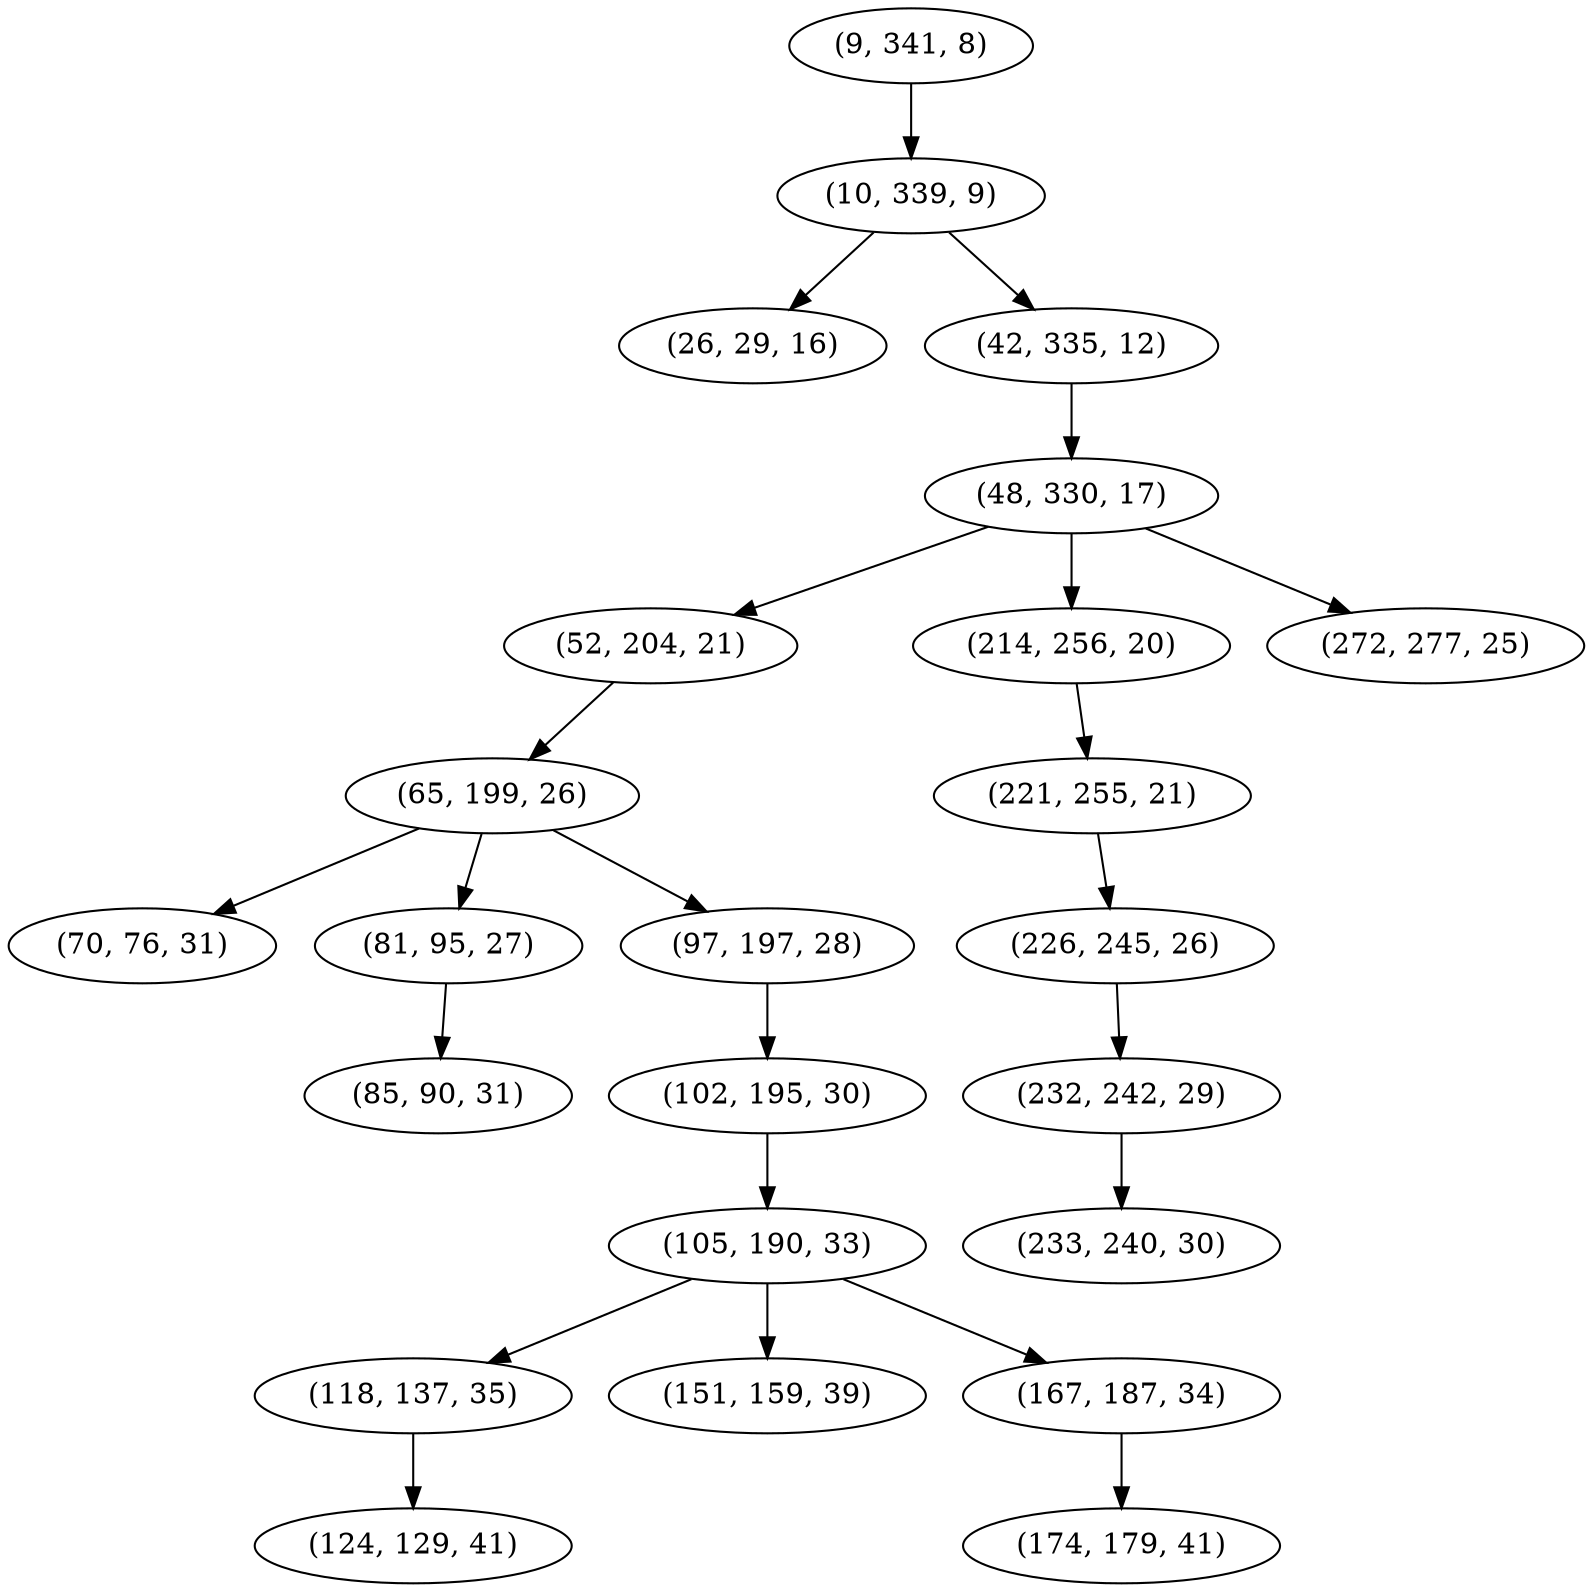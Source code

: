 digraph tree {
    "(9, 341, 8)";
    "(10, 339, 9)";
    "(26, 29, 16)";
    "(42, 335, 12)";
    "(48, 330, 17)";
    "(52, 204, 21)";
    "(65, 199, 26)";
    "(70, 76, 31)";
    "(81, 95, 27)";
    "(85, 90, 31)";
    "(97, 197, 28)";
    "(102, 195, 30)";
    "(105, 190, 33)";
    "(118, 137, 35)";
    "(124, 129, 41)";
    "(151, 159, 39)";
    "(167, 187, 34)";
    "(174, 179, 41)";
    "(214, 256, 20)";
    "(221, 255, 21)";
    "(226, 245, 26)";
    "(232, 242, 29)";
    "(233, 240, 30)";
    "(272, 277, 25)";
    "(9, 341, 8)" -> "(10, 339, 9)";
    "(10, 339, 9)" -> "(26, 29, 16)";
    "(10, 339, 9)" -> "(42, 335, 12)";
    "(42, 335, 12)" -> "(48, 330, 17)";
    "(48, 330, 17)" -> "(52, 204, 21)";
    "(48, 330, 17)" -> "(214, 256, 20)";
    "(48, 330, 17)" -> "(272, 277, 25)";
    "(52, 204, 21)" -> "(65, 199, 26)";
    "(65, 199, 26)" -> "(70, 76, 31)";
    "(65, 199, 26)" -> "(81, 95, 27)";
    "(65, 199, 26)" -> "(97, 197, 28)";
    "(81, 95, 27)" -> "(85, 90, 31)";
    "(97, 197, 28)" -> "(102, 195, 30)";
    "(102, 195, 30)" -> "(105, 190, 33)";
    "(105, 190, 33)" -> "(118, 137, 35)";
    "(105, 190, 33)" -> "(151, 159, 39)";
    "(105, 190, 33)" -> "(167, 187, 34)";
    "(118, 137, 35)" -> "(124, 129, 41)";
    "(167, 187, 34)" -> "(174, 179, 41)";
    "(214, 256, 20)" -> "(221, 255, 21)";
    "(221, 255, 21)" -> "(226, 245, 26)";
    "(226, 245, 26)" -> "(232, 242, 29)";
    "(232, 242, 29)" -> "(233, 240, 30)";
}
